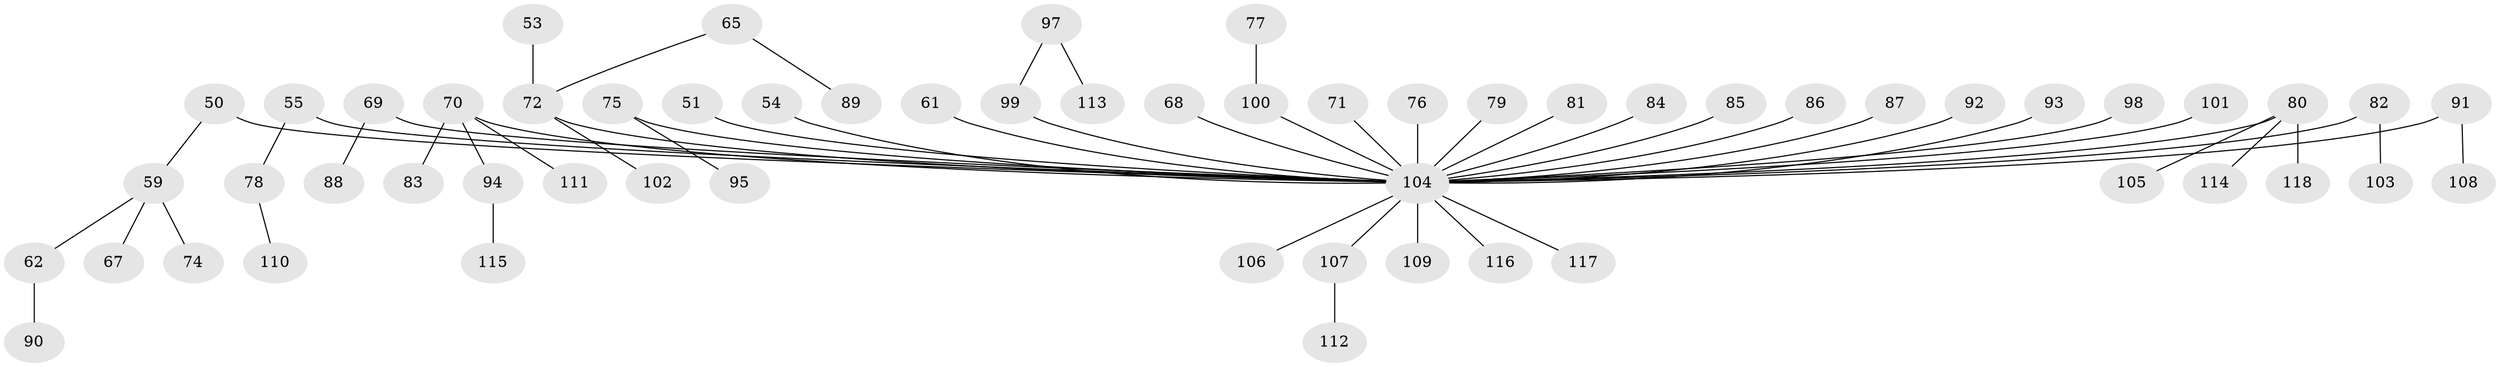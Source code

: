 // original degree distribution, {7: 0.00847457627118644, 5: 0.059322033898305086, 3: 0.15254237288135594, 2: 0.19491525423728814, 1: 0.5254237288135594, 4: 0.05084745762711865, 6: 0.00847457627118644}
// Generated by graph-tools (version 1.1) at 2025/53/03/09/25 04:53:59]
// undirected, 59 vertices, 58 edges
graph export_dot {
graph [start="1"]
  node [color=gray90,style=filled];
  50;
  51;
  53;
  54;
  55;
  59;
  61;
  62;
  65;
  67;
  68;
  69;
  70 [super="+48"];
  71;
  72 [super="+27+42"];
  74;
  75;
  76;
  77;
  78;
  79;
  80 [super="+40+46+63"];
  81;
  82;
  83;
  84;
  85;
  86;
  87;
  88;
  89;
  90;
  91;
  92;
  93;
  94;
  95;
  97;
  98;
  99 [super="+96"];
  100 [super="+47"];
  101;
  102;
  103;
  104 [super="+31+73+45+28"];
  105;
  106;
  107;
  108;
  109;
  110;
  111;
  112;
  113;
  114;
  115;
  116;
  117;
  118;
  50 -- 59;
  50 -- 104;
  51 -- 104;
  53 -- 72;
  54 -- 104;
  55 -- 78;
  55 -- 104;
  59 -- 62;
  59 -- 67;
  59 -- 74;
  61 -- 104;
  62 -- 90;
  65 -- 89;
  65 -- 72;
  68 -- 104;
  69 -- 88;
  69 -- 104;
  70 -- 83;
  70 -- 111;
  70 -- 94;
  70 -- 104;
  71 -- 104;
  72 -- 104;
  72 -- 102;
  75 -- 95;
  75 -- 104;
  76 -- 104;
  77 -- 100;
  78 -- 110;
  79 -- 104;
  80 -- 105;
  80 -- 114;
  80 -- 118;
  80 -- 104;
  81 -- 104;
  82 -- 103;
  82 -- 104;
  84 -- 104;
  85 -- 104;
  86 -- 104;
  87 -- 104;
  91 -- 108;
  91 -- 104;
  92 -- 104;
  93 -- 104;
  94 -- 115;
  97 -- 113;
  97 -- 99;
  98 -- 104;
  99 -- 104;
  100 -- 104;
  101 -- 104;
  104 -- 106;
  104 -- 107;
  104 -- 109;
  104 -- 116;
  104 -- 117;
  107 -- 112;
}
